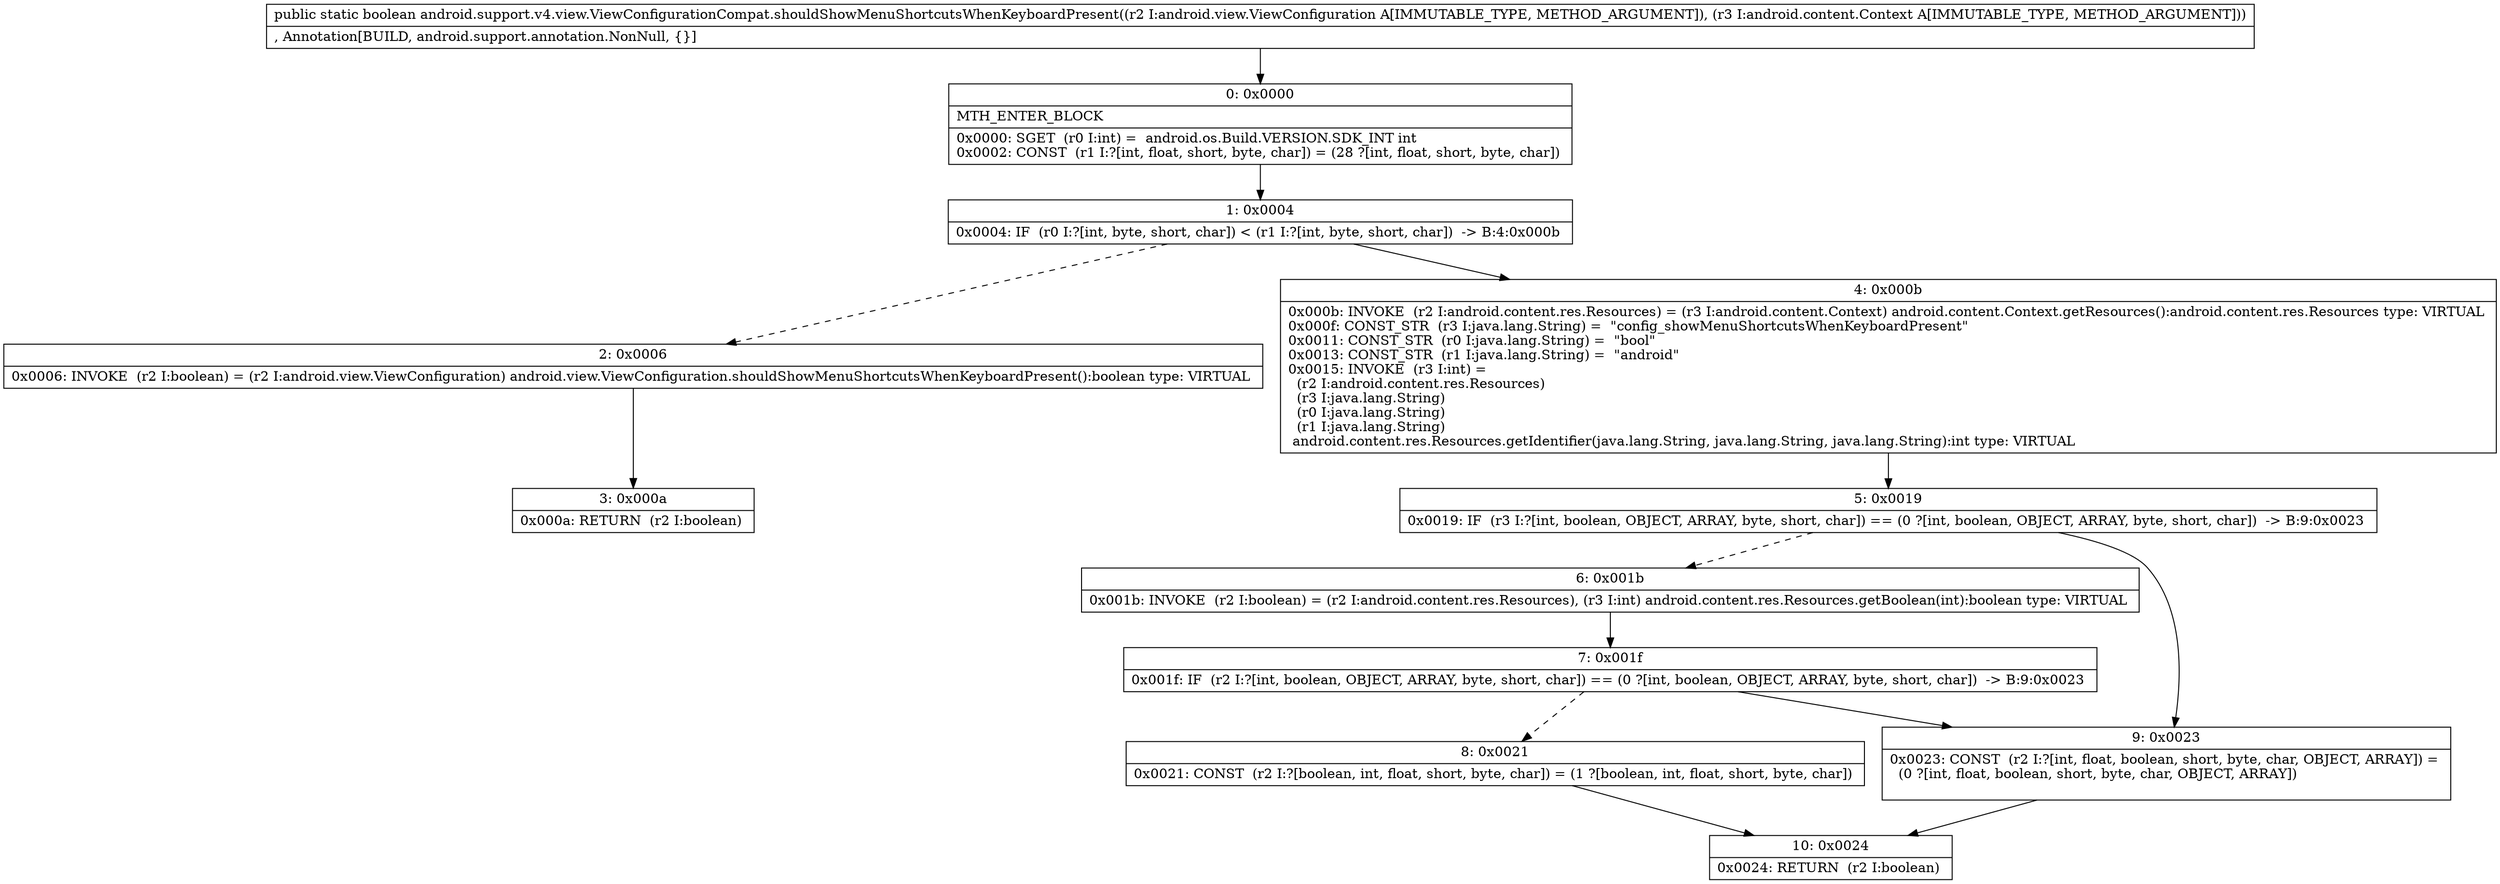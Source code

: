 digraph "CFG forandroid.support.v4.view.ViewConfigurationCompat.shouldShowMenuShortcutsWhenKeyboardPresent(Landroid\/view\/ViewConfiguration;Landroid\/content\/Context;)Z" {
Node_0 [shape=record,label="{0\:\ 0x0000|MTH_ENTER_BLOCK\l|0x0000: SGET  (r0 I:int) =  android.os.Build.VERSION.SDK_INT int \l0x0002: CONST  (r1 I:?[int, float, short, byte, char]) = (28 ?[int, float, short, byte, char]) \l}"];
Node_1 [shape=record,label="{1\:\ 0x0004|0x0004: IF  (r0 I:?[int, byte, short, char]) \< (r1 I:?[int, byte, short, char])  \-\> B:4:0x000b \l}"];
Node_2 [shape=record,label="{2\:\ 0x0006|0x0006: INVOKE  (r2 I:boolean) = (r2 I:android.view.ViewConfiguration) android.view.ViewConfiguration.shouldShowMenuShortcutsWhenKeyboardPresent():boolean type: VIRTUAL \l}"];
Node_3 [shape=record,label="{3\:\ 0x000a|0x000a: RETURN  (r2 I:boolean) \l}"];
Node_4 [shape=record,label="{4\:\ 0x000b|0x000b: INVOKE  (r2 I:android.content.res.Resources) = (r3 I:android.content.Context) android.content.Context.getResources():android.content.res.Resources type: VIRTUAL \l0x000f: CONST_STR  (r3 I:java.lang.String) =  \"config_showMenuShortcutsWhenKeyboardPresent\" \l0x0011: CONST_STR  (r0 I:java.lang.String) =  \"bool\" \l0x0013: CONST_STR  (r1 I:java.lang.String) =  \"android\" \l0x0015: INVOKE  (r3 I:int) = \l  (r2 I:android.content.res.Resources)\l  (r3 I:java.lang.String)\l  (r0 I:java.lang.String)\l  (r1 I:java.lang.String)\l android.content.res.Resources.getIdentifier(java.lang.String, java.lang.String, java.lang.String):int type: VIRTUAL \l}"];
Node_5 [shape=record,label="{5\:\ 0x0019|0x0019: IF  (r3 I:?[int, boolean, OBJECT, ARRAY, byte, short, char]) == (0 ?[int, boolean, OBJECT, ARRAY, byte, short, char])  \-\> B:9:0x0023 \l}"];
Node_6 [shape=record,label="{6\:\ 0x001b|0x001b: INVOKE  (r2 I:boolean) = (r2 I:android.content.res.Resources), (r3 I:int) android.content.res.Resources.getBoolean(int):boolean type: VIRTUAL \l}"];
Node_7 [shape=record,label="{7\:\ 0x001f|0x001f: IF  (r2 I:?[int, boolean, OBJECT, ARRAY, byte, short, char]) == (0 ?[int, boolean, OBJECT, ARRAY, byte, short, char])  \-\> B:9:0x0023 \l}"];
Node_8 [shape=record,label="{8\:\ 0x0021|0x0021: CONST  (r2 I:?[boolean, int, float, short, byte, char]) = (1 ?[boolean, int, float, short, byte, char]) \l}"];
Node_9 [shape=record,label="{9\:\ 0x0023|0x0023: CONST  (r2 I:?[int, float, boolean, short, byte, char, OBJECT, ARRAY]) = \l  (0 ?[int, float, boolean, short, byte, char, OBJECT, ARRAY])\l \l}"];
Node_10 [shape=record,label="{10\:\ 0x0024|0x0024: RETURN  (r2 I:boolean) \l}"];
MethodNode[shape=record,label="{public static boolean android.support.v4.view.ViewConfigurationCompat.shouldShowMenuShortcutsWhenKeyboardPresent((r2 I:android.view.ViewConfiguration A[IMMUTABLE_TYPE, METHOD_ARGUMENT]), (r3 I:android.content.Context A[IMMUTABLE_TYPE, METHOD_ARGUMENT]))  | , Annotation[BUILD, android.support.annotation.NonNull, \{\}]\l}"];
MethodNode -> Node_0;
Node_0 -> Node_1;
Node_1 -> Node_2[style=dashed];
Node_1 -> Node_4;
Node_2 -> Node_3;
Node_4 -> Node_5;
Node_5 -> Node_6[style=dashed];
Node_5 -> Node_9;
Node_6 -> Node_7;
Node_7 -> Node_8[style=dashed];
Node_7 -> Node_9;
Node_8 -> Node_10;
Node_9 -> Node_10;
}

